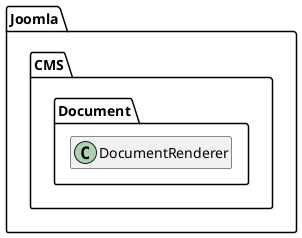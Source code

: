 @startuml
set namespaceSeparator \\
hide members
hide << alias >> circle

class Joomla\\CMS\\Document\\DocumentRenderer
@enduml
